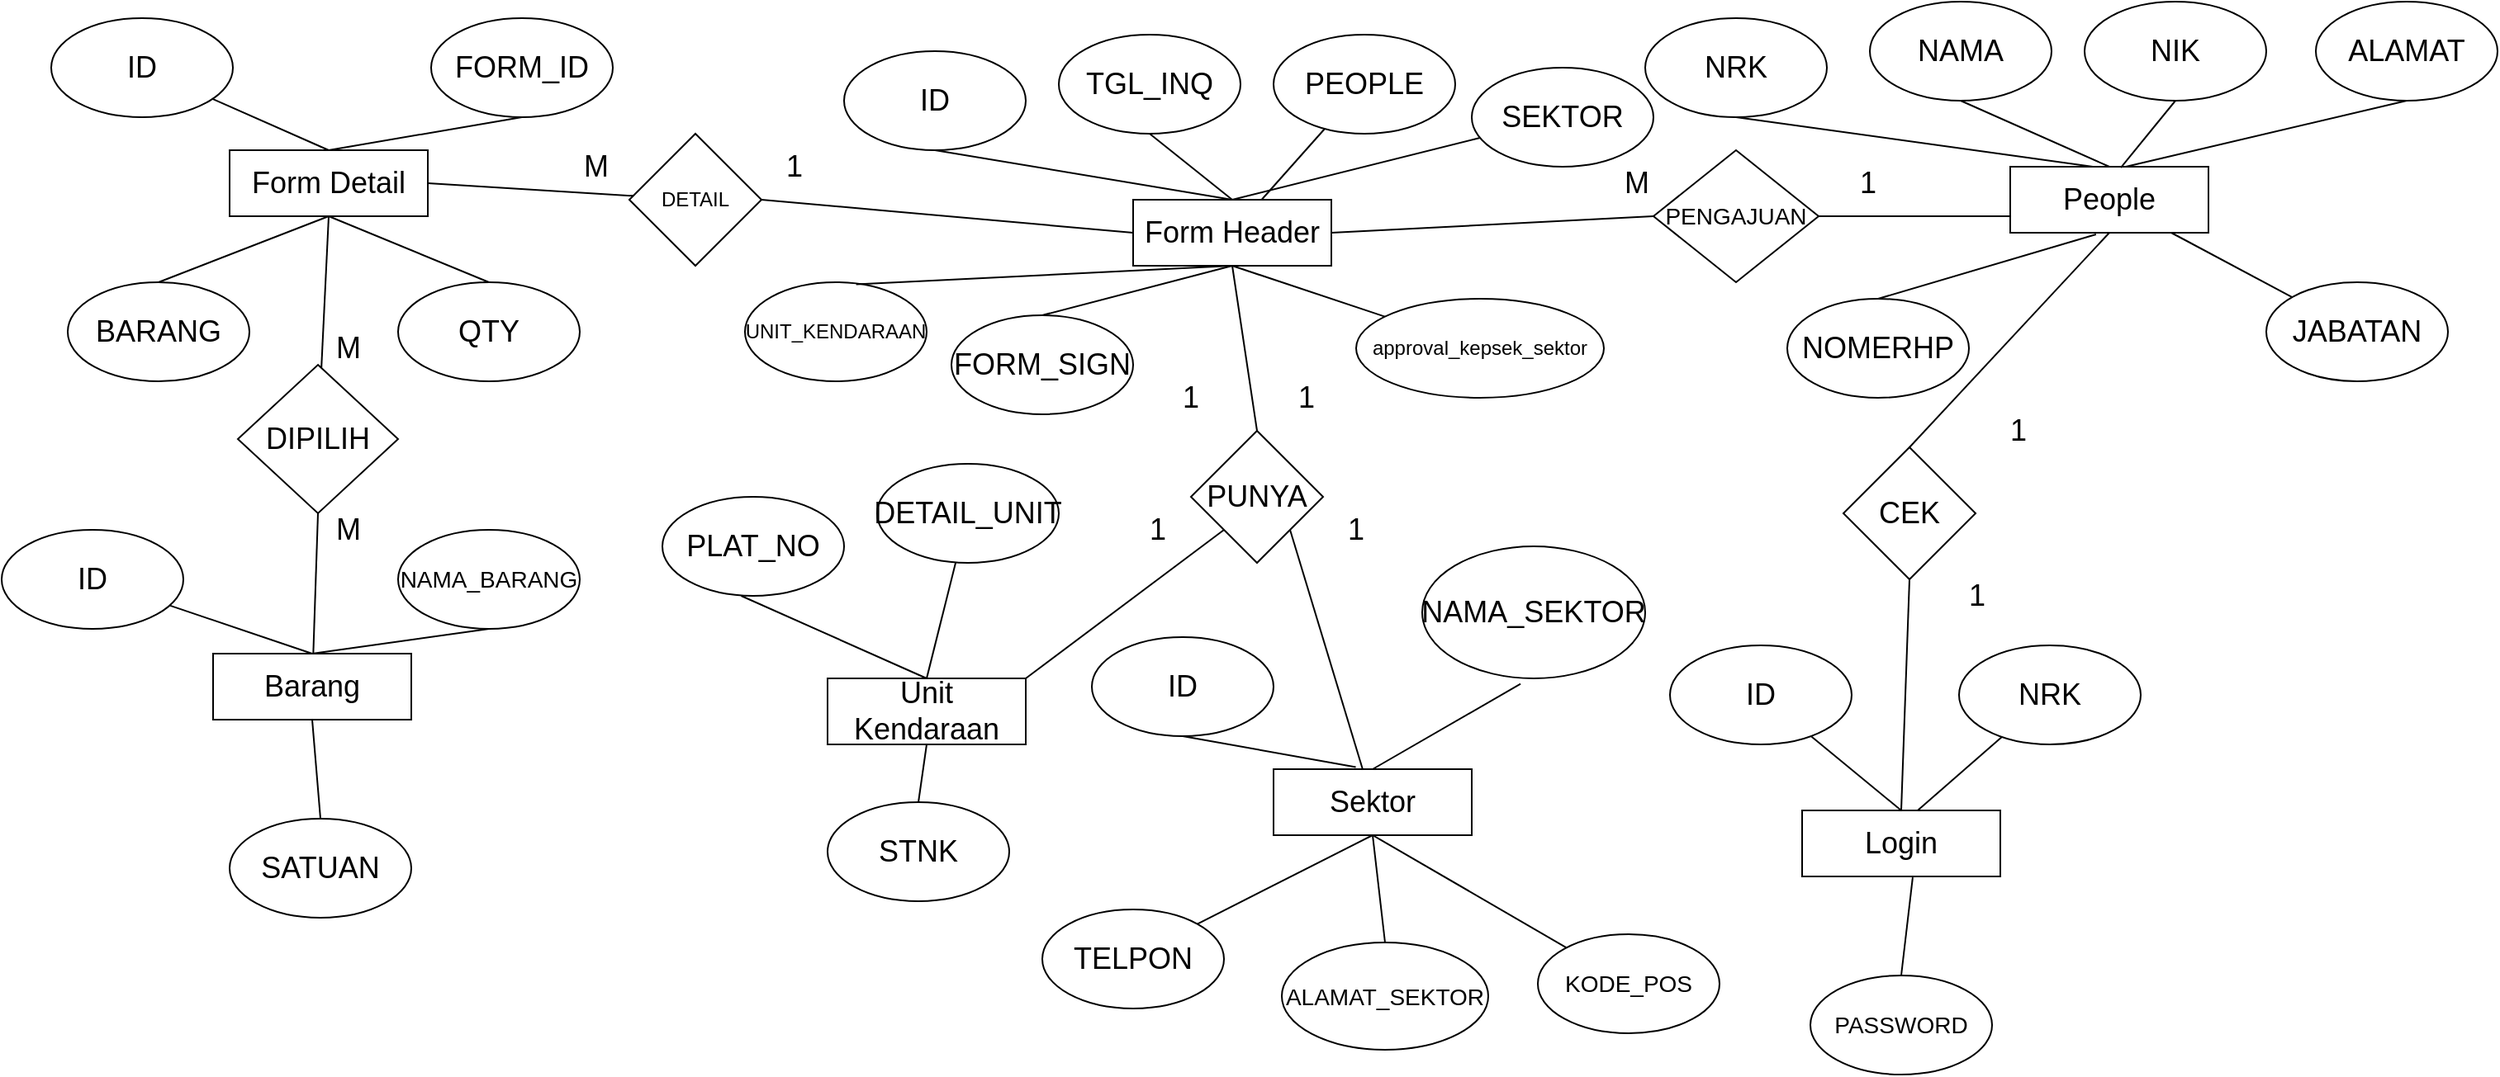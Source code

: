 <mxfile version="13.9.8" type="github">
  <diagram id="C5RBs43oDa-KdzZeNtuy" name="Page-1">
    <mxGraphModel dx="2410" dy="607" grid="1" gridSize="10" guides="1" tooltips="1" connect="1" arrows="1" fold="1" page="1" pageScale="1" pageWidth="827" pageHeight="1169" math="0" shadow="0">
      <root>
        <mxCell id="WIyWlLk6GJQsqaUBKTNV-0" />
        <mxCell id="WIyWlLk6GJQsqaUBKTNV-1" parent="WIyWlLk6GJQsqaUBKTNV-0" />
        <mxCell id="gEkuXfyN2TQjSn-Q257O-0" value="&lt;font style=&quot;font-size: 18px&quot;&gt;Sektor&lt;/font&gt;" style="rounded=0;whiteSpace=wrap;html=1;" parent="WIyWlLk6GJQsqaUBKTNV-1" vertex="1">
          <mxGeometry x="420" y="545" width="120" height="40" as="geometry" />
        </mxCell>
        <mxCell id="gEkuXfyN2TQjSn-Q257O-1" value="&lt;font style=&quot;font-size: 18px&quot;&gt;Barang&lt;/font&gt;" style="rounded=0;whiteSpace=wrap;html=1;" parent="WIyWlLk6GJQsqaUBKTNV-1" vertex="1">
          <mxGeometry x="-222" y="475" width="120" height="40" as="geometry" />
        </mxCell>
        <mxCell id="gEkuXfyN2TQjSn-Q257O-2" value="&lt;font style=&quot;font-size: 18px&quot;&gt;Form Header&lt;/font&gt;" style="rounded=0;whiteSpace=wrap;html=1;" parent="WIyWlLk6GJQsqaUBKTNV-1" vertex="1">
          <mxGeometry x="335" y="200" width="120" height="40" as="geometry" />
        </mxCell>
        <mxCell id="gEkuXfyN2TQjSn-Q257O-3" value="&lt;font style=&quot;font-size: 18px&quot;&gt;Unit Kendaraan&lt;/font&gt;" style="rounded=0;whiteSpace=wrap;html=1;" parent="WIyWlLk6GJQsqaUBKTNV-1" vertex="1">
          <mxGeometry x="150" y="490" width="120" height="40" as="geometry" />
        </mxCell>
        <mxCell id="gEkuXfyN2TQjSn-Q257O-4" value="&lt;font style=&quot;font-size: 18px&quot;&gt;Form Detail&lt;/font&gt;" style="rounded=0;whiteSpace=wrap;html=1;" parent="WIyWlLk6GJQsqaUBKTNV-1" vertex="1">
          <mxGeometry x="-212" y="170" width="120" height="40" as="geometry" />
        </mxCell>
        <mxCell id="gEkuXfyN2TQjSn-Q257O-5" value="&lt;font style=&quot;font-size: 18px&quot;&gt;People&lt;/font&gt;" style="rounded=0;whiteSpace=wrap;html=1;" parent="WIyWlLk6GJQsqaUBKTNV-1" vertex="1">
          <mxGeometry x="866" y="180" width="120" height="40" as="geometry" />
        </mxCell>
        <mxCell id="gEkuXfyN2TQjSn-Q257O-6" value="&lt;font style=&quot;font-size: 18px&quot;&gt;Login&lt;/font&gt;" style="rounded=0;whiteSpace=wrap;html=1;" parent="WIyWlLk6GJQsqaUBKTNV-1" vertex="1">
          <mxGeometry x="740" y="570" width="120" height="40" as="geometry" />
        </mxCell>
        <mxCell id="gEkuXfyN2TQjSn-Q257O-15" value="&lt;font style=&quot;font-size: 18px&quot;&gt;ID&lt;/font&gt;" style="ellipse;whiteSpace=wrap;html=1;" parent="WIyWlLk6GJQsqaUBKTNV-1" vertex="1">
          <mxGeometry x="310" y="465" width="110" height="60" as="geometry" />
        </mxCell>
        <mxCell id="gEkuXfyN2TQjSn-Q257O-16" value="&lt;font style=&quot;font-size: 14px&quot;&gt;KODE_POS&lt;/font&gt;" style="ellipse;whiteSpace=wrap;html=1;" parent="WIyWlLk6GJQsqaUBKTNV-1" vertex="1">
          <mxGeometry x="580" y="645" width="110" height="60" as="geometry" />
        </mxCell>
        <mxCell id="gEkuXfyN2TQjSn-Q257O-17" value="&lt;font style=&quot;font-size: 18px&quot;&gt;TELPON&lt;/font&gt;" style="ellipse;whiteSpace=wrap;html=1;" parent="WIyWlLk6GJQsqaUBKTNV-1" vertex="1">
          <mxGeometry x="280" y="630" width="110" height="60" as="geometry" />
        </mxCell>
        <mxCell id="gEkuXfyN2TQjSn-Q257O-18" value="&lt;font style=&quot;font-size: 18px&quot;&gt;NAMA_SEKTOR&lt;/font&gt;" style="ellipse;whiteSpace=wrap;html=1;" parent="WIyWlLk6GJQsqaUBKTNV-1" vertex="1">
          <mxGeometry x="510" y="410" width="135" height="80" as="geometry" />
        </mxCell>
        <mxCell id="gEkuXfyN2TQjSn-Q257O-19" value="&lt;font style=&quot;font-size: 14px&quot;&gt;ALAMAT_SEKTOR&lt;/font&gt;" style="ellipse;whiteSpace=wrap;html=1;" parent="WIyWlLk6GJQsqaUBKTNV-1" vertex="1">
          <mxGeometry x="425" y="650" width="125" height="65" as="geometry" />
        </mxCell>
        <mxCell id="gEkuXfyN2TQjSn-Q257O-29" value="" style="endArrow=none;html=1;exitX=1;exitY=0;exitDx=0;exitDy=0;entryX=0.5;entryY=1;entryDx=0;entryDy=0;" parent="WIyWlLk6GJQsqaUBKTNV-1" source="gEkuXfyN2TQjSn-Q257O-17" target="gEkuXfyN2TQjSn-Q257O-0" edge="1">
          <mxGeometry width="50" height="50" relative="1" as="geometry">
            <mxPoint x="880" y="250" as="sourcePoint" />
            <mxPoint x="930" y="200" as="targetPoint" />
          </mxGeometry>
        </mxCell>
        <mxCell id="gEkuXfyN2TQjSn-Q257O-30" value="" style="endArrow=none;html=1;entryX=0.5;entryY=1;entryDx=0;entryDy=0;exitX=0.415;exitY=-0.031;exitDx=0;exitDy=0;exitPerimeter=0;" parent="WIyWlLk6GJQsqaUBKTNV-1" source="gEkuXfyN2TQjSn-Q257O-0" target="gEkuXfyN2TQjSn-Q257O-15" edge="1">
          <mxGeometry width="50" height="50" relative="1" as="geometry">
            <mxPoint x="875" y="160" as="sourcePoint" />
            <mxPoint x="930" y="100" as="targetPoint" />
          </mxGeometry>
        </mxCell>
        <mxCell id="gEkuXfyN2TQjSn-Q257O-31" value="" style="endArrow=none;html=1;exitX=0.5;exitY=0;exitDx=0;exitDy=0;entryX=0.5;entryY=1;entryDx=0;entryDy=0;" parent="WIyWlLk6GJQsqaUBKTNV-1" source="gEkuXfyN2TQjSn-Q257O-19" edge="1" target="gEkuXfyN2TQjSn-Q257O-0">
          <mxGeometry width="50" height="50" relative="1" as="geometry">
            <mxPoint x="960" y="250" as="sourcePoint" />
            <mxPoint x="980" y="180" as="targetPoint" />
          </mxGeometry>
        </mxCell>
        <mxCell id="gEkuXfyN2TQjSn-Q257O-32" value="" style="endArrow=none;html=1;entryX=0.5;entryY=1;entryDx=0;entryDy=0;" parent="WIyWlLk6GJQsqaUBKTNV-1" source="gEkuXfyN2TQjSn-Q257O-16" target="gEkuXfyN2TQjSn-Q257O-0" edge="1">
          <mxGeometry width="50" height="50" relative="1" as="geometry">
            <mxPoint x="1060" y="250" as="sourcePoint" />
            <mxPoint x="1110" y="200" as="targetPoint" />
          </mxGeometry>
        </mxCell>
        <mxCell id="gEkuXfyN2TQjSn-Q257O-33" value="" style="endArrow=none;html=1;exitX=0.441;exitY=1.042;exitDx=0;exitDy=0;exitPerimeter=0;entryX=0.5;entryY=0;entryDx=0;entryDy=0;" parent="WIyWlLk6GJQsqaUBKTNV-1" source="gEkuXfyN2TQjSn-Q257O-18" target="gEkuXfyN2TQjSn-Q257O-0" edge="1">
          <mxGeometry width="50" height="50" relative="1" as="geometry">
            <mxPoint x="1055" y="130" as="sourcePoint" />
            <mxPoint x="980" y="140" as="targetPoint" />
          </mxGeometry>
        </mxCell>
        <mxCell id="gEkuXfyN2TQjSn-Q257O-35" value="&lt;font style=&quot;font-size: 18px&quot;&gt;TGL_INQ&lt;/font&gt;" style="ellipse;whiteSpace=wrap;html=1;" parent="WIyWlLk6GJQsqaUBKTNV-1" vertex="1">
          <mxGeometry x="290" y="100" width="110" height="60" as="geometry" />
        </mxCell>
        <mxCell id="gEkuXfyN2TQjSn-Q257O-36" value="&lt;font style=&quot;font-size: 18px&quot;&gt;PEOPLE&lt;/font&gt;" style="ellipse;whiteSpace=wrap;html=1;" parent="WIyWlLk6GJQsqaUBKTNV-1" vertex="1">
          <mxGeometry x="420" y="100" width="110" height="60" as="geometry" />
        </mxCell>
        <mxCell id="gEkuXfyN2TQjSn-Q257O-37" value="approval_kepsek_sektor" style="ellipse;whiteSpace=wrap;html=1;" parent="WIyWlLk6GJQsqaUBKTNV-1" vertex="1">
          <mxGeometry x="470" y="260" width="150" height="60" as="geometry" />
        </mxCell>
        <mxCell id="gEkuXfyN2TQjSn-Q257O-38" value="&lt;font style=&quot;font-size: 18px&quot;&gt;FORM_SIGN&lt;/font&gt;" style="ellipse;whiteSpace=wrap;html=1;" parent="WIyWlLk6GJQsqaUBKTNV-1" vertex="1">
          <mxGeometry x="225" y="270" width="110" height="60" as="geometry" />
        </mxCell>
        <mxCell id="gEkuXfyN2TQjSn-Q257O-39" value="UNIT_KENDARAAN" style="ellipse;whiteSpace=wrap;html=1;" parent="WIyWlLk6GJQsqaUBKTNV-1" vertex="1">
          <mxGeometry x="100" y="250" width="110" height="60" as="geometry" />
        </mxCell>
        <mxCell id="gEkuXfyN2TQjSn-Q257O-41" value="&lt;font style=&quot;font-size: 18px&quot;&gt;ID&lt;/font&gt;" style="ellipse;whiteSpace=wrap;html=1;" parent="WIyWlLk6GJQsqaUBKTNV-1" vertex="1">
          <mxGeometry x="160" y="110" width="110" height="60" as="geometry" />
        </mxCell>
        <mxCell id="gEkuXfyN2TQjSn-Q257O-43" value="&lt;font style=&quot;font-size: 18px&quot;&gt;SEKTOR&lt;/font&gt;" style="ellipse;whiteSpace=wrap;html=1;" parent="WIyWlLk6GJQsqaUBKTNV-1" vertex="1">
          <mxGeometry x="540" y="120" width="110" height="60" as="geometry" />
        </mxCell>
        <mxCell id="gEkuXfyN2TQjSn-Q257O-44" value="" style="endArrow=none;html=1;exitX=0.612;exitY=0.021;exitDx=0;exitDy=0;exitPerimeter=0;entryX=0.5;entryY=1;entryDx=0;entryDy=0;" parent="WIyWlLk6GJQsqaUBKTNV-1" source="gEkuXfyN2TQjSn-Q257O-39" target="gEkuXfyN2TQjSn-Q257O-2" edge="1">
          <mxGeometry width="50" height="50" relative="1" as="geometry">
            <mxPoint x="420" y="250" as="sourcePoint" />
            <mxPoint x="470" y="200" as="targetPoint" />
          </mxGeometry>
        </mxCell>
        <mxCell id="gEkuXfyN2TQjSn-Q257O-45" value="" style="endArrow=none;html=1;exitX=0.5;exitY=0;exitDx=0;exitDy=0;entryX=0.5;entryY=1;entryDx=0;entryDy=0;" parent="WIyWlLk6GJQsqaUBKTNV-1" source="gEkuXfyN2TQjSn-Q257O-38" target="gEkuXfyN2TQjSn-Q257O-2" edge="1">
          <mxGeometry width="50" height="50" relative="1" as="geometry">
            <mxPoint x="570" y="290" as="sourcePoint" />
            <mxPoint x="620" y="240" as="targetPoint" />
          </mxGeometry>
        </mxCell>
        <mxCell id="gEkuXfyN2TQjSn-Q257O-46" value="" style="endArrow=none;html=1;entryX=0.5;entryY=1;entryDx=0;entryDy=0;" parent="WIyWlLk6GJQsqaUBKTNV-1" source="gEkuXfyN2TQjSn-Q257O-37" target="gEkuXfyN2TQjSn-Q257O-2" edge="1">
          <mxGeometry width="50" height="50" relative="1" as="geometry">
            <mxPoint x="670" y="450" as="sourcePoint" />
            <mxPoint x="720" y="400" as="targetPoint" />
          </mxGeometry>
        </mxCell>
        <mxCell id="gEkuXfyN2TQjSn-Q257O-47" value="" style="endArrow=none;html=1;entryX=0.5;entryY=1;entryDx=0;entryDy=0;exitX=0.5;exitY=0;exitDx=0;exitDy=0;" parent="WIyWlLk6GJQsqaUBKTNV-1" source="gEkuXfyN2TQjSn-Q257O-2" target="gEkuXfyN2TQjSn-Q257O-41" edge="1">
          <mxGeometry width="50" height="50" relative="1" as="geometry">
            <mxPoint x="440" y="210" as="sourcePoint" />
            <mxPoint x="490" y="160" as="targetPoint" />
          </mxGeometry>
        </mxCell>
        <mxCell id="gEkuXfyN2TQjSn-Q257O-48" value="" style="endArrow=none;html=1;entryX=0.5;entryY=1;entryDx=0;entryDy=0;exitX=0.5;exitY=0;exitDx=0;exitDy=0;" parent="WIyWlLk6GJQsqaUBKTNV-1" source="gEkuXfyN2TQjSn-Q257O-2" target="gEkuXfyN2TQjSn-Q257O-35" edge="1">
          <mxGeometry width="50" height="50" relative="1" as="geometry">
            <mxPoint x="580" y="200" as="sourcePoint" />
            <mxPoint x="630" y="150" as="targetPoint" />
          </mxGeometry>
        </mxCell>
        <mxCell id="gEkuXfyN2TQjSn-Q257O-50" value="" style="endArrow=none;html=1;" parent="WIyWlLk6GJQsqaUBKTNV-1" source="gEkuXfyN2TQjSn-Q257O-2" target="gEkuXfyN2TQjSn-Q257O-36" edge="1">
          <mxGeometry width="50" height="50" relative="1" as="geometry">
            <mxPoint x="600" y="180" as="sourcePoint" />
            <mxPoint x="651" y="151" as="targetPoint" />
          </mxGeometry>
        </mxCell>
        <mxCell id="gEkuXfyN2TQjSn-Q257O-51" value="" style="endArrow=none;html=1;exitX=0.5;exitY=0;exitDx=0;exitDy=0;" parent="WIyWlLk6GJQsqaUBKTNV-1" source="gEkuXfyN2TQjSn-Q257O-2" target="gEkuXfyN2TQjSn-Q257O-43" edge="1">
          <mxGeometry width="50" height="50" relative="1" as="geometry">
            <mxPoint x="680" y="210" as="sourcePoint" />
            <mxPoint x="730" y="160" as="targetPoint" />
          </mxGeometry>
        </mxCell>
        <mxCell id="gEkuXfyN2TQjSn-Q257O-52" value="&lt;font style=&quot;font-size: 18px&quot;&gt;ID&lt;/font&gt;" style="ellipse;whiteSpace=wrap;html=1;" parent="WIyWlLk6GJQsqaUBKTNV-1" vertex="1">
          <mxGeometry x="-320" y="90" width="110" height="60" as="geometry" />
        </mxCell>
        <mxCell id="gEkuXfyN2TQjSn-Q257O-53" value="&lt;font style=&quot;font-size: 18px&quot;&gt;FORM_ID&lt;/font&gt;" style="ellipse;whiteSpace=wrap;html=1;" parent="WIyWlLk6GJQsqaUBKTNV-1" vertex="1">
          <mxGeometry x="-90" y="90" width="110" height="60" as="geometry" />
        </mxCell>
        <mxCell id="gEkuXfyN2TQjSn-Q257O-54" value="&lt;font style=&quot;font-size: 18px&quot;&gt;QTY&lt;/font&gt;" style="ellipse;whiteSpace=wrap;html=1;" parent="WIyWlLk6GJQsqaUBKTNV-1" vertex="1">
          <mxGeometry x="-110" y="250" width="110" height="60" as="geometry" />
        </mxCell>
        <mxCell id="gEkuXfyN2TQjSn-Q257O-55" value="&lt;font style=&quot;font-size: 18px&quot;&gt;BARANG&lt;/font&gt;" style="ellipse;whiteSpace=wrap;html=1;" parent="WIyWlLk6GJQsqaUBKTNV-1" vertex="1">
          <mxGeometry x="-310" y="250" width="110" height="60" as="geometry" />
        </mxCell>
        <mxCell id="gEkuXfyN2TQjSn-Q257O-56" value="" style="endArrow=none;html=1;exitX=0.5;exitY=0;exitDx=0;exitDy=0;entryX=0.5;entryY=1;entryDx=0;entryDy=0;" parent="WIyWlLk6GJQsqaUBKTNV-1" source="gEkuXfyN2TQjSn-Q257O-55" target="gEkuXfyN2TQjSn-Q257O-4" edge="1">
          <mxGeometry width="50" height="50" relative="1" as="geometry">
            <mxPoint x="550" y="330" as="sourcePoint" />
            <mxPoint x="600" y="280" as="targetPoint" />
          </mxGeometry>
        </mxCell>
        <mxCell id="gEkuXfyN2TQjSn-Q257O-57" value="" style="endArrow=none;html=1;exitX=0.5;exitY=0;exitDx=0;exitDy=0;entryX=0.5;entryY=1;entryDx=0;entryDy=0;" parent="WIyWlLk6GJQsqaUBKTNV-1" source="gEkuXfyN2TQjSn-Q257O-54" target="gEkuXfyN2TQjSn-Q257O-4" edge="1">
          <mxGeometry width="50" height="50" relative="1" as="geometry">
            <mxPoint x="550" y="330" as="sourcePoint" />
            <mxPoint x="600" y="280" as="targetPoint" />
          </mxGeometry>
        </mxCell>
        <mxCell id="gEkuXfyN2TQjSn-Q257O-58" value="" style="endArrow=none;html=1;exitX=0.5;exitY=0;exitDx=0;exitDy=0;" parent="WIyWlLk6GJQsqaUBKTNV-1" source="gEkuXfyN2TQjSn-Q257O-4" target="gEkuXfyN2TQjSn-Q257O-52" edge="1">
          <mxGeometry width="50" height="50" relative="1" as="geometry">
            <mxPoint x="160" y="330" as="sourcePoint" />
            <mxPoint x="210" y="280" as="targetPoint" />
          </mxGeometry>
        </mxCell>
        <mxCell id="gEkuXfyN2TQjSn-Q257O-59" value="" style="endArrow=none;html=1;entryX=0.5;entryY=1;entryDx=0;entryDy=0;exitX=0.5;exitY=0;exitDx=0;exitDy=0;" parent="WIyWlLk6GJQsqaUBKTNV-1" source="gEkuXfyN2TQjSn-Q257O-4" target="gEkuXfyN2TQjSn-Q257O-53" edge="1">
          <mxGeometry width="50" height="50" relative="1" as="geometry">
            <mxPoint x="160" y="330" as="sourcePoint" />
            <mxPoint x="210" y="280" as="targetPoint" />
          </mxGeometry>
        </mxCell>
        <mxCell id="gEkuXfyN2TQjSn-Q257O-60" value="&lt;font style=&quot;font-size: 18px&quot;&gt;ID&lt;/font&gt;" style="ellipse;whiteSpace=wrap;html=1;" parent="WIyWlLk6GJQsqaUBKTNV-1" vertex="1">
          <mxGeometry x="-350" y="400" width="110" height="60" as="geometry" />
        </mxCell>
        <mxCell id="gEkuXfyN2TQjSn-Q257O-61" value="&lt;font style=&quot;font-size: 18px&quot;&gt;SATUAN&lt;/font&gt;" style="ellipse;whiteSpace=wrap;html=1;" parent="WIyWlLk6GJQsqaUBKTNV-1" vertex="1">
          <mxGeometry x="-212" y="575" width="110" height="60" as="geometry" />
        </mxCell>
        <mxCell id="gEkuXfyN2TQjSn-Q257O-62" value="&lt;font style=&quot;font-size: 14px&quot;&gt;NAMA_BARANG&lt;/font&gt;" style="ellipse;whiteSpace=wrap;html=1;" parent="WIyWlLk6GJQsqaUBKTNV-1" vertex="1">
          <mxGeometry x="-110" y="400" width="110" height="60" as="geometry" />
        </mxCell>
        <mxCell id="gEkuXfyN2TQjSn-Q257O-63" value="" style="endArrow=none;html=1;exitX=0.5;exitY=0;exitDx=0;exitDy=0;entryX=0.5;entryY=1;entryDx=0;entryDy=0;" parent="WIyWlLk6GJQsqaUBKTNV-1" source="gEkuXfyN2TQjSn-Q257O-61" target="gEkuXfyN2TQjSn-Q257O-1" edge="1">
          <mxGeometry width="50" height="50" relative="1" as="geometry">
            <mxPoint x="160" y="330" as="sourcePoint" />
            <mxPoint x="210" y="280" as="targetPoint" />
          </mxGeometry>
        </mxCell>
        <mxCell id="gEkuXfyN2TQjSn-Q257O-64" value="" style="endArrow=none;html=1;exitX=0.5;exitY=0;exitDx=0;exitDy=0;" parent="WIyWlLk6GJQsqaUBKTNV-1" source="gEkuXfyN2TQjSn-Q257O-1" target="gEkuXfyN2TQjSn-Q257O-60" edge="1">
          <mxGeometry width="50" height="50" relative="1" as="geometry">
            <mxPoint x="160" y="330" as="sourcePoint" />
            <mxPoint x="180" y="280" as="targetPoint" />
          </mxGeometry>
        </mxCell>
        <mxCell id="gEkuXfyN2TQjSn-Q257O-65" value="" style="endArrow=none;html=1;exitX=0.5;exitY=0;exitDx=0;exitDy=0;entryX=0.5;entryY=1;entryDx=0;entryDy=0;" parent="WIyWlLk6GJQsqaUBKTNV-1" source="gEkuXfyN2TQjSn-Q257O-1" target="gEkuXfyN2TQjSn-Q257O-62" edge="1">
          <mxGeometry width="50" height="50" relative="1" as="geometry">
            <mxPoint x="160" y="330" as="sourcePoint" />
            <mxPoint x="210" y="280" as="targetPoint" />
          </mxGeometry>
        </mxCell>
        <mxCell id="gEkuXfyN2TQjSn-Q257O-66" value="&lt;font style=&quot;font-size: 18px&quot;&gt;STNK&lt;/font&gt;" style="ellipse;whiteSpace=wrap;html=1;" parent="WIyWlLk6GJQsqaUBKTNV-1" vertex="1">
          <mxGeometry x="150" y="565" width="110" height="60" as="geometry" />
        </mxCell>
        <mxCell id="gEkuXfyN2TQjSn-Q257O-67" value="&lt;font style=&quot;font-size: 18px&quot;&gt;DETAIL_UNIT&lt;/font&gt;" style="ellipse;whiteSpace=wrap;html=1;" parent="WIyWlLk6GJQsqaUBKTNV-1" vertex="1">
          <mxGeometry x="180" y="360" width="110" height="60" as="geometry" />
        </mxCell>
        <mxCell id="gEkuXfyN2TQjSn-Q257O-68" value="&lt;font style=&quot;font-size: 18px&quot;&gt;PLAT_NO&lt;/font&gt;" style="ellipse;whiteSpace=wrap;html=1;" parent="WIyWlLk6GJQsqaUBKTNV-1" vertex="1">
          <mxGeometry x="50" y="380" width="110" height="60" as="geometry" />
        </mxCell>
        <mxCell id="gEkuXfyN2TQjSn-Q257O-69" value="" style="endArrow=none;html=1;entryX=0.434;entryY=1;entryDx=0;entryDy=0;entryPerimeter=0;exitX=0.5;exitY=0;exitDx=0;exitDy=0;" parent="WIyWlLk6GJQsqaUBKTNV-1" source="gEkuXfyN2TQjSn-Q257O-3" target="gEkuXfyN2TQjSn-Q257O-68" edge="1">
          <mxGeometry width="50" height="50" relative="1" as="geometry">
            <mxPoint x="-20" y="430" as="sourcePoint" />
            <mxPoint x="30" y="380" as="targetPoint" />
          </mxGeometry>
        </mxCell>
        <mxCell id="gEkuXfyN2TQjSn-Q257O-70" value="" style="endArrow=none;html=1;exitX=0.5;exitY=0;exitDx=0;exitDy=0;" parent="WIyWlLk6GJQsqaUBKTNV-1" source="gEkuXfyN2TQjSn-Q257O-3" target="gEkuXfyN2TQjSn-Q257O-67" edge="1">
          <mxGeometry width="50" height="50" relative="1" as="geometry">
            <mxPoint x="130" y="420" as="sourcePoint" />
            <mxPoint x="180" y="370" as="targetPoint" />
          </mxGeometry>
        </mxCell>
        <mxCell id="gEkuXfyN2TQjSn-Q257O-71" value="" style="endArrow=none;html=1;exitX=0.5;exitY=0;exitDx=0;exitDy=0;entryX=0.5;entryY=1;entryDx=0;entryDy=0;" parent="WIyWlLk6GJQsqaUBKTNV-1" source="gEkuXfyN2TQjSn-Q257O-66" target="gEkuXfyN2TQjSn-Q257O-3" edge="1">
          <mxGeometry width="50" height="50" relative="1" as="geometry">
            <mxPoint x="160" y="330" as="sourcePoint" />
            <mxPoint x="210" y="280" as="targetPoint" />
          </mxGeometry>
        </mxCell>
        <mxCell id="gEkuXfyN2TQjSn-Q257O-73" value="&lt;font style=&quot;font-size: 18px&quot;&gt;JABATAN&lt;/font&gt;" style="ellipse;whiteSpace=wrap;html=1;" parent="WIyWlLk6GJQsqaUBKTNV-1" vertex="1">
          <mxGeometry x="1021" y="250" width="110" height="60" as="geometry" />
        </mxCell>
        <mxCell id="gEkuXfyN2TQjSn-Q257O-74" value="&lt;font style=&quot;font-size: 18px&quot;&gt;NOMERHP&lt;/font&gt;" style="ellipse;whiteSpace=wrap;html=1;" parent="WIyWlLk6GJQsqaUBKTNV-1" vertex="1">
          <mxGeometry x="731" y="260" width="110" height="60" as="geometry" />
        </mxCell>
        <mxCell id="gEkuXfyN2TQjSn-Q257O-75" value="&lt;font style=&quot;font-size: 18px&quot;&gt;NRK&lt;/font&gt;" style="ellipse;whiteSpace=wrap;html=1;" parent="WIyWlLk6GJQsqaUBKTNV-1" vertex="1">
          <mxGeometry x="645" y="90" width="110" height="60" as="geometry" />
        </mxCell>
        <mxCell id="gEkuXfyN2TQjSn-Q257O-76" value="&lt;font style=&quot;font-size: 18px&quot;&gt;ALAMAT&lt;/font&gt;" style="ellipse;whiteSpace=wrap;html=1;" parent="WIyWlLk6GJQsqaUBKTNV-1" vertex="1">
          <mxGeometry x="1051" y="80" width="110" height="60" as="geometry" />
        </mxCell>
        <mxCell id="gEkuXfyN2TQjSn-Q257O-77" value="&lt;font style=&quot;font-size: 18px&quot;&gt;NAMA&lt;/font&gt;" style="ellipse;whiteSpace=wrap;html=1;" parent="WIyWlLk6GJQsqaUBKTNV-1" vertex="1">
          <mxGeometry x="781" y="80" width="110" height="60" as="geometry" />
        </mxCell>
        <mxCell id="gEkuXfyN2TQjSn-Q257O-78" value="&lt;font style=&quot;font-size: 18px&quot;&gt;NIK&lt;/font&gt;" style="ellipse;whiteSpace=wrap;html=1;" parent="WIyWlLk6GJQsqaUBKTNV-1" vertex="1">
          <mxGeometry x="911" y="80" width="110" height="60" as="geometry" />
        </mxCell>
        <mxCell id="gEkuXfyN2TQjSn-Q257O-79" value="" style="endArrow=none;html=1;entryX=0.5;entryY=1;entryDx=0;entryDy=0;exitX=0.417;exitY=0;exitDx=0;exitDy=0;exitPerimeter=0;" parent="WIyWlLk6GJQsqaUBKTNV-1" source="gEkuXfyN2TQjSn-Q257O-5" target="gEkuXfyN2TQjSn-Q257O-75" edge="1">
          <mxGeometry width="50" height="50" relative="1" as="geometry">
            <mxPoint x="330" y="470" as="sourcePoint" />
            <mxPoint x="380" y="420" as="targetPoint" />
          </mxGeometry>
        </mxCell>
        <mxCell id="gEkuXfyN2TQjSn-Q257O-80" value="" style="endArrow=none;html=1;exitX=0.5;exitY=0;exitDx=0;exitDy=0;entryX=0.5;entryY=1;entryDx=0;entryDy=0;" parent="WIyWlLk6GJQsqaUBKTNV-1" source="gEkuXfyN2TQjSn-Q257O-5" target="gEkuXfyN2TQjSn-Q257O-77" edge="1">
          <mxGeometry width="50" height="50" relative="1" as="geometry">
            <mxPoint x="330" y="470" as="sourcePoint" />
            <mxPoint x="380" y="420" as="targetPoint" />
          </mxGeometry>
        </mxCell>
        <mxCell id="gEkuXfyN2TQjSn-Q257O-81" value="" style="endArrow=none;html=1;exitX=0.583;exitY=0;exitDx=0;exitDy=0;exitPerimeter=0;entryX=0.5;entryY=1;entryDx=0;entryDy=0;" parent="WIyWlLk6GJQsqaUBKTNV-1" source="gEkuXfyN2TQjSn-Q257O-5" target="gEkuXfyN2TQjSn-Q257O-76" edge="1">
          <mxGeometry width="50" height="50" relative="1" as="geometry">
            <mxPoint x="330" y="470" as="sourcePoint" />
            <mxPoint x="380" y="420" as="targetPoint" />
          </mxGeometry>
        </mxCell>
        <mxCell id="gEkuXfyN2TQjSn-Q257O-82" value="" style="endArrow=none;html=1;exitX=0.558;exitY=0.013;exitDx=0;exitDy=0;exitPerimeter=0;entryX=0.5;entryY=1;entryDx=0;entryDy=0;" parent="WIyWlLk6GJQsqaUBKTNV-1" source="gEkuXfyN2TQjSn-Q257O-5" target="gEkuXfyN2TQjSn-Q257O-78" edge="1">
          <mxGeometry width="50" height="50" relative="1" as="geometry">
            <mxPoint x="330" y="470" as="sourcePoint" />
            <mxPoint x="380" y="420" as="targetPoint" />
          </mxGeometry>
        </mxCell>
        <mxCell id="gEkuXfyN2TQjSn-Q257O-83" value="" style="endArrow=none;html=1;entryX=0.433;entryY=1.025;entryDx=0;entryDy=0;entryPerimeter=0;exitX=0.5;exitY=0;exitDx=0;exitDy=0;" parent="WIyWlLk6GJQsqaUBKTNV-1" source="gEkuXfyN2TQjSn-Q257O-74" target="gEkuXfyN2TQjSn-Q257O-5" edge="1">
          <mxGeometry width="50" height="50" relative="1" as="geometry">
            <mxPoint x="390" y="580" as="sourcePoint" />
            <mxPoint x="440" y="530" as="targetPoint" />
          </mxGeometry>
        </mxCell>
        <mxCell id="gEkuXfyN2TQjSn-Q257O-84" value="" style="endArrow=none;html=1;" parent="WIyWlLk6GJQsqaUBKTNV-1" source="gEkuXfyN2TQjSn-Q257O-73" target="gEkuXfyN2TQjSn-Q257O-5" edge="1">
          <mxGeometry width="50" height="50" relative="1" as="geometry">
            <mxPoint x="330" y="470" as="sourcePoint" />
            <mxPoint x="380" y="420" as="targetPoint" />
          </mxGeometry>
        </mxCell>
        <mxCell id="gEkuXfyN2TQjSn-Q257O-86" value="&lt;font style=&quot;font-size: 14px&quot;&gt;PASSWORD&lt;/font&gt;" style="ellipse;whiteSpace=wrap;html=1;" parent="WIyWlLk6GJQsqaUBKTNV-1" vertex="1">
          <mxGeometry x="745" y="670" width="110" height="60" as="geometry" />
        </mxCell>
        <mxCell id="gEkuXfyN2TQjSn-Q257O-87" value="&lt;font style=&quot;font-size: 18px&quot;&gt;NRK&lt;/font&gt;" style="ellipse;whiteSpace=wrap;html=1;" parent="WIyWlLk6GJQsqaUBKTNV-1" vertex="1">
          <mxGeometry x="835" y="470" width="110" height="60" as="geometry" />
        </mxCell>
        <mxCell id="gEkuXfyN2TQjSn-Q257O-88" value="&lt;font style=&quot;font-size: 18px&quot;&gt;ID&lt;/font&gt;" style="ellipse;whiteSpace=wrap;html=1;" parent="WIyWlLk6GJQsqaUBKTNV-1" vertex="1">
          <mxGeometry x="660" y="470" width="110" height="60" as="geometry" />
        </mxCell>
        <mxCell id="gEkuXfyN2TQjSn-Q257O-89" value="" style="endArrow=none;html=1;exitX=0.5;exitY=0;exitDx=0;exitDy=0;entryX=0.558;entryY=1.013;entryDx=0;entryDy=0;entryPerimeter=0;" parent="WIyWlLk6GJQsqaUBKTNV-1" source="gEkuXfyN2TQjSn-Q257O-86" target="gEkuXfyN2TQjSn-Q257O-6" edge="1">
          <mxGeometry width="50" height="50" relative="1" as="geometry">
            <mxPoint x="330" y="470" as="sourcePoint" />
            <mxPoint x="380" y="420" as="targetPoint" />
          </mxGeometry>
        </mxCell>
        <mxCell id="gEkuXfyN2TQjSn-Q257O-90" value="" style="endArrow=none;html=1;exitX=0.5;exitY=0;exitDx=0;exitDy=0;" parent="WIyWlLk6GJQsqaUBKTNV-1" source="gEkuXfyN2TQjSn-Q257O-6" target="gEkuXfyN2TQjSn-Q257O-88" edge="1">
          <mxGeometry width="50" height="50" relative="1" as="geometry">
            <mxPoint x="330" y="470" as="sourcePoint" />
            <mxPoint x="380" y="420" as="targetPoint" />
          </mxGeometry>
        </mxCell>
        <mxCell id="gEkuXfyN2TQjSn-Q257O-91" value="" style="endArrow=none;html=1;exitX=0.583;exitY=0;exitDx=0;exitDy=0;exitPerimeter=0;" parent="WIyWlLk6GJQsqaUBKTNV-1" source="gEkuXfyN2TQjSn-Q257O-6" target="gEkuXfyN2TQjSn-Q257O-87" edge="1">
          <mxGeometry width="50" height="50" relative="1" as="geometry">
            <mxPoint x="870" y="560" as="sourcePoint" />
            <mxPoint x="920" y="510" as="targetPoint" />
          </mxGeometry>
        </mxCell>
        <mxCell id="7tayIIrtbHIYoCgpHcLx-1" value="&lt;font style=&quot;font-size: 18px&quot;&gt;DIPILIH&lt;/font&gt;" style="rhombus;whiteSpace=wrap;html=1;" vertex="1" parent="WIyWlLk6GJQsqaUBKTNV-1">
          <mxGeometry x="-207" y="300" width="97" height="90" as="geometry" />
        </mxCell>
        <mxCell id="7tayIIrtbHIYoCgpHcLx-2" value="&lt;font style=&quot;font-size: 18px&quot;&gt;PUNYA&lt;/font&gt;" style="rhombus;whiteSpace=wrap;html=1;" vertex="1" parent="WIyWlLk6GJQsqaUBKTNV-1">
          <mxGeometry x="370" y="340" width="80" height="80" as="geometry" />
        </mxCell>
        <mxCell id="7tayIIrtbHIYoCgpHcLx-3" value="DETAIL" style="rhombus;whiteSpace=wrap;html=1;" vertex="1" parent="WIyWlLk6GJQsqaUBKTNV-1">
          <mxGeometry x="30" y="160" width="80" height="80" as="geometry" />
        </mxCell>
        <mxCell id="7tayIIrtbHIYoCgpHcLx-4" value="&lt;font style=&quot;font-size: 14px&quot;&gt;PENGAJUAN&lt;/font&gt;" style="rhombus;whiteSpace=wrap;html=1;" vertex="1" parent="WIyWlLk6GJQsqaUBKTNV-1">
          <mxGeometry x="650" y="170" width="100" height="80" as="geometry" />
        </mxCell>
        <mxCell id="7tayIIrtbHIYoCgpHcLx-7" value="&lt;font style=&quot;font-size: 18px&quot;&gt;CEK&lt;/font&gt;" style="rhombus;whiteSpace=wrap;html=1;" vertex="1" parent="WIyWlLk6GJQsqaUBKTNV-1">
          <mxGeometry x="765" y="350" width="80" height="80" as="geometry" />
        </mxCell>
        <mxCell id="7tayIIrtbHIYoCgpHcLx-8" value="" style="endArrow=none;html=1;exitX=0.5;exitY=0;exitDx=0;exitDy=0;entryX=0.5;entryY=1;entryDx=0;entryDy=0;" edge="1" parent="WIyWlLk6GJQsqaUBKTNV-1" source="7tayIIrtbHIYoCgpHcLx-2" target="gEkuXfyN2TQjSn-Q257O-2">
          <mxGeometry width="50" height="50" relative="1" as="geometry">
            <mxPoint x="480" y="360" as="sourcePoint" />
            <mxPoint x="530" y="310" as="targetPoint" />
          </mxGeometry>
        </mxCell>
        <mxCell id="7tayIIrtbHIYoCgpHcLx-11" value="" style="endArrow=none;html=1;entryX=0.5;entryY=1;entryDx=0;entryDy=0;" edge="1" parent="WIyWlLk6GJQsqaUBKTNV-1" source="7tayIIrtbHIYoCgpHcLx-1" target="gEkuXfyN2TQjSn-Q257O-4">
          <mxGeometry width="50" height="50" relative="1" as="geometry">
            <mxPoint x="-160" y="320" as="sourcePoint" />
            <mxPoint x="-150" y="220" as="targetPoint" />
          </mxGeometry>
        </mxCell>
        <mxCell id="7tayIIrtbHIYoCgpHcLx-12" value="" style="endArrow=none;html=1;entryX=0.5;entryY=1;entryDx=0;entryDy=0;" edge="1" parent="WIyWlLk6GJQsqaUBKTNV-1" source="gEkuXfyN2TQjSn-Q257O-1" target="7tayIIrtbHIYoCgpHcLx-1">
          <mxGeometry width="50" height="50" relative="1" as="geometry">
            <mxPoint x="-330" y="390" as="sourcePoint" />
            <mxPoint x="-280" y="340" as="targetPoint" />
          </mxGeometry>
        </mxCell>
        <mxCell id="7tayIIrtbHIYoCgpHcLx-13" value="" style="endArrow=none;html=1;exitX=1;exitY=0;exitDx=0;exitDy=0;entryX=0;entryY=1;entryDx=0;entryDy=0;" edge="1" parent="WIyWlLk6GJQsqaUBKTNV-1" source="gEkuXfyN2TQjSn-Q257O-3" target="7tayIIrtbHIYoCgpHcLx-2">
          <mxGeometry width="50" height="50" relative="1" as="geometry">
            <mxPoint x="310" y="490" as="sourcePoint" />
            <mxPoint x="360" y="440" as="targetPoint" />
          </mxGeometry>
        </mxCell>
        <mxCell id="7tayIIrtbHIYoCgpHcLx-14" value="" style="endArrow=none;html=1;entryX=1;entryY=1;entryDx=0;entryDy=0;" edge="1" parent="WIyWlLk6GJQsqaUBKTNV-1" source="gEkuXfyN2TQjSn-Q257O-0" target="7tayIIrtbHIYoCgpHcLx-2">
          <mxGeometry width="50" height="50" relative="1" as="geometry">
            <mxPoint x="450" y="530" as="sourcePoint" />
            <mxPoint x="500" y="480" as="targetPoint" />
          </mxGeometry>
        </mxCell>
        <mxCell id="7tayIIrtbHIYoCgpHcLx-15" value="" style="endArrow=none;html=1;entryX=0;entryY=0.5;entryDx=0;entryDy=0;exitX=1;exitY=0.5;exitDx=0;exitDy=0;" edge="1" parent="WIyWlLk6GJQsqaUBKTNV-1" source="gEkuXfyN2TQjSn-Q257O-2" target="7tayIIrtbHIYoCgpHcLx-4">
          <mxGeometry width="50" height="50" relative="1" as="geometry">
            <mxPoint x="600" y="250" as="sourcePoint" />
            <mxPoint x="650" y="200" as="targetPoint" />
          </mxGeometry>
        </mxCell>
        <mxCell id="7tayIIrtbHIYoCgpHcLx-16" value="" style="endArrow=none;html=1;entryX=1;entryY=0.5;entryDx=0;entryDy=0;exitX=0;exitY=0.75;exitDx=0;exitDy=0;" edge="1" parent="WIyWlLk6GJQsqaUBKTNV-1" source="gEkuXfyN2TQjSn-Q257O-5" target="7tayIIrtbHIYoCgpHcLx-4">
          <mxGeometry width="50" height="50" relative="1" as="geometry">
            <mxPoint x="750" y="310" as="sourcePoint" />
            <mxPoint x="800" y="260" as="targetPoint" />
          </mxGeometry>
        </mxCell>
        <mxCell id="7tayIIrtbHIYoCgpHcLx-17" value="" style="endArrow=none;html=1;entryX=0.5;entryY=1;entryDx=0;entryDy=0;exitX=0.5;exitY=0;exitDx=0;exitDy=0;" edge="1" parent="WIyWlLk6GJQsqaUBKTNV-1" source="7tayIIrtbHIYoCgpHcLx-7" target="gEkuXfyN2TQjSn-Q257O-5">
          <mxGeometry width="50" height="50" relative="1" as="geometry">
            <mxPoint x="730" y="350" as="sourcePoint" />
            <mxPoint x="780" y="300" as="targetPoint" />
          </mxGeometry>
        </mxCell>
        <mxCell id="7tayIIrtbHIYoCgpHcLx-18" value="" style="endArrow=none;html=1;entryX=0.5;entryY=1;entryDx=0;entryDy=0;exitX=0.5;exitY=0;exitDx=0;exitDy=0;" edge="1" parent="WIyWlLk6GJQsqaUBKTNV-1" source="gEkuXfyN2TQjSn-Q257O-6" target="7tayIIrtbHIYoCgpHcLx-7">
          <mxGeometry width="50" height="50" relative="1" as="geometry">
            <mxPoint x="780" y="350" as="sourcePoint" />
            <mxPoint x="830" y="300" as="targetPoint" />
          </mxGeometry>
        </mxCell>
        <mxCell id="7tayIIrtbHIYoCgpHcLx-19" value="" style="endArrow=none;html=1;exitX=1;exitY=0.5;exitDx=0;exitDy=0;" edge="1" parent="WIyWlLk6GJQsqaUBKTNV-1" source="gEkuXfyN2TQjSn-Q257O-4" target="7tayIIrtbHIYoCgpHcLx-3">
          <mxGeometry width="50" height="50" relative="1" as="geometry">
            <mxPoint x="-40" y="220" as="sourcePoint" />
            <mxPoint x="10" y="170" as="targetPoint" />
          </mxGeometry>
        </mxCell>
        <mxCell id="7tayIIrtbHIYoCgpHcLx-20" value="" style="endArrow=none;html=1;exitX=1;exitY=0.5;exitDx=0;exitDy=0;entryX=0;entryY=0.5;entryDx=0;entryDy=0;" edge="1" parent="WIyWlLk6GJQsqaUBKTNV-1" source="7tayIIrtbHIYoCgpHcLx-3" target="gEkuXfyN2TQjSn-Q257O-2">
          <mxGeometry width="50" height="50" relative="1" as="geometry">
            <mxPoint x="170" y="240" as="sourcePoint" />
            <mxPoint x="220" y="190" as="targetPoint" />
          </mxGeometry>
        </mxCell>
        <mxCell id="7tayIIrtbHIYoCgpHcLx-21" value="&lt;font style=&quot;font-size: 18px&quot;&gt;1&lt;/font&gt;" style="text;html=1;strokeColor=none;fillColor=none;align=center;verticalAlign=middle;whiteSpace=wrap;rounded=0;" vertex="1" parent="WIyWlLk6GJQsqaUBKTNV-1">
          <mxGeometry x="851" y="330" width="40" height="20" as="geometry" />
        </mxCell>
        <mxCell id="7tayIIrtbHIYoCgpHcLx-25" value="&lt;font style=&quot;font-size: 18px&quot;&gt;1&lt;/font&gt;" style="text;html=1;strokeColor=none;fillColor=none;align=center;verticalAlign=middle;whiteSpace=wrap;rounded=0;" vertex="1" parent="WIyWlLk6GJQsqaUBKTNV-1">
          <mxGeometry x="826" y="430" width="40" height="20" as="geometry" />
        </mxCell>
        <mxCell id="7tayIIrtbHIYoCgpHcLx-29" value="&lt;font style=&quot;font-size: 18px&quot;&gt;1&lt;/font&gt;" style="text;html=1;strokeColor=none;fillColor=none;align=center;verticalAlign=middle;whiteSpace=wrap;rounded=0;" vertex="1" parent="WIyWlLk6GJQsqaUBKTNV-1">
          <mxGeometry x="760" y="180" width="40" height="20" as="geometry" />
        </mxCell>
        <mxCell id="7tayIIrtbHIYoCgpHcLx-30" value="&lt;font style=&quot;font-size: 18px&quot;&gt;M&lt;/font&gt;" style="text;html=1;strokeColor=none;fillColor=none;align=center;verticalAlign=middle;whiteSpace=wrap;rounded=0;" vertex="1" parent="WIyWlLk6GJQsqaUBKTNV-1">
          <mxGeometry x="620" y="180" width="40" height="20" as="geometry" />
        </mxCell>
        <mxCell id="7tayIIrtbHIYoCgpHcLx-33" value="&lt;font style=&quot;font-size: 18px&quot;&gt;M&lt;/font&gt;" style="text;html=1;strokeColor=none;fillColor=none;align=center;verticalAlign=middle;whiteSpace=wrap;rounded=0;" vertex="1" parent="WIyWlLk6GJQsqaUBKTNV-1">
          <mxGeometry x="-160" y="280" width="40" height="20" as="geometry" />
        </mxCell>
        <mxCell id="7tayIIrtbHIYoCgpHcLx-34" value="&lt;font style=&quot;font-size: 18px&quot;&gt;M&lt;/font&gt;" style="text;html=1;strokeColor=none;fillColor=none;align=center;verticalAlign=middle;whiteSpace=wrap;rounded=0;" vertex="1" parent="WIyWlLk6GJQsqaUBKTNV-1">
          <mxGeometry x="-160" y="390" width="40" height="20" as="geometry" />
        </mxCell>
        <mxCell id="7tayIIrtbHIYoCgpHcLx-35" value="&lt;font style=&quot;font-size: 18px&quot;&gt;1&lt;/font&gt;" style="text;html=1;strokeColor=none;fillColor=none;align=center;verticalAlign=middle;whiteSpace=wrap;rounded=0;" vertex="1" parent="WIyWlLk6GJQsqaUBKTNV-1">
          <mxGeometry x="110" y="170" width="40" height="20" as="geometry" />
        </mxCell>
        <mxCell id="7tayIIrtbHIYoCgpHcLx-36" value="&lt;font style=&quot;font-size: 18px&quot;&gt;M&lt;/font&gt;" style="text;html=1;strokeColor=none;fillColor=none;align=center;verticalAlign=middle;whiteSpace=wrap;rounded=0;" vertex="1" parent="WIyWlLk6GJQsqaUBKTNV-1">
          <mxGeometry x="-10" y="170" width="40" height="20" as="geometry" />
        </mxCell>
        <mxCell id="7tayIIrtbHIYoCgpHcLx-37" value="&lt;font style=&quot;font-size: 18px&quot;&gt;1&lt;/font&gt;" style="text;html=1;strokeColor=none;fillColor=none;align=center;verticalAlign=middle;whiteSpace=wrap;rounded=0;" vertex="1" parent="WIyWlLk6GJQsqaUBKTNV-1">
          <mxGeometry x="420" y="310" width="40" height="20" as="geometry" />
        </mxCell>
        <mxCell id="7tayIIrtbHIYoCgpHcLx-38" value="&lt;font style=&quot;font-size: 18px&quot;&gt;1&lt;/font&gt;" style="text;html=1;strokeColor=none;fillColor=none;align=center;verticalAlign=middle;whiteSpace=wrap;rounded=0;" vertex="1" parent="WIyWlLk6GJQsqaUBKTNV-1">
          <mxGeometry x="350" y="310" width="40" height="20" as="geometry" />
        </mxCell>
        <mxCell id="7tayIIrtbHIYoCgpHcLx-39" value="&lt;font style=&quot;font-size: 18px&quot;&gt;1&lt;/font&gt;" style="text;html=1;strokeColor=none;fillColor=none;align=center;verticalAlign=middle;whiteSpace=wrap;rounded=0;" vertex="1" parent="WIyWlLk6GJQsqaUBKTNV-1">
          <mxGeometry x="330" y="390" width="40" height="20" as="geometry" />
        </mxCell>
        <mxCell id="7tayIIrtbHIYoCgpHcLx-40" value="&lt;font style=&quot;font-size: 18px&quot;&gt;1&lt;/font&gt;" style="text;html=1;strokeColor=none;fillColor=none;align=center;verticalAlign=middle;whiteSpace=wrap;rounded=0;" vertex="1" parent="WIyWlLk6GJQsqaUBKTNV-1">
          <mxGeometry x="450" y="390" width="40" height="20" as="geometry" />
        </mxCell>
      </root>
    </mxGraphModel>
  </diagram>
</mxfile>
